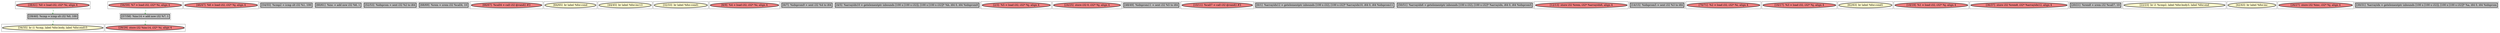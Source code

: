 
digraph G {



node1884->node1895 [style=dotted,color=forestgreen,label="T",fontcolor=forestgreen ]
node1891->node1878 [style=dotted,color=forestgreen,label="T",fontcolor=forestgreen ]
node1895->node1881 [style=dotted,color=forestgreen,label="T",fontcolor=forestgreen ]
node1882->node1891 [style=dotted,color=forestgreen,label="T",fontcolor=forestgreen ]


subgraph cluster33 {


node1897 [penwidth=3.0,fontsize=20,fillcolor=lightcoral,label="[46/47]  %6 = load i32, i32* %j, align 4",shape=ellipse,style=filled ]



}

subgraph cluster27 {


node1891 [penwidth=3.0,fontsize=20,fillcolor=grey,label="[57/58]  %inc14 = add nsw i32 %7, 1",shape=rectangle,style=filled ]



}

subgraph cluster28 {


node1892 [penwidth=3.0,fontsize=20,fillcolor=grey,label="[54/55]  %cmp2 = icmp slt i32 %1, 100",shape=rectangle,style=filled ]



}

subgraph cluster26 {


node1890 [penwidth=3.0,fontsize=20,fillcolor=grey,label="[60/61]  %inc = add nsw i32 %6, 1",shape=rectangle,style=filled ]



}

subgraph cluster29 {


node1893 [penwidth=3.0,fontsize=20,fillcolor=grey,label="[52/53]  %idxprom = sext i32 %2 to i64",shape=rectangle,style=filled ]



}

subgraph cluster25 {


node1889 [penwidth=3.0,fontsize=20,fillcolor=grey,label="[68/69]  %rem = srem i32 %call4, 10",shape=rectangle,style=filled ]



}

subgraph cluster24 {


node1888 [penwidth=3.0,fontsize=20,fillcolor=lightcoral,label="[66/67]  %call4 = call i32 @rand() #3",shape=ellipse,style=filled ]



}

subgraph cluster22 {


node1886 [penwidth=3.0,fontsize=20,fillcolor=lemonchiffon,label="[64/65]  br label %for.cond",shape=ellipse,style=filled ]



}

subgraph cluster20 {


node1884 [penwidth=3.0,fontsize=20,fillcolor=lightcoral,label="[38/41]  %0 = load i32, i32* %i, align 4",shape=ellipse,style=filled ]



}

subgraph cluster18 {


node1882 [penwidth=3.0,fontsize=20,fillcolor=lightcoral,label="[56/59]  %7 = load i32, i32* %i, align 4",shape=ellipse,style=filled ]



}

subgraph cluster34 {


node1898 [penwidth=3.0,fontsize=20,fillcolor=lemonchiffon,label="[44/45]  br label %for.inc13",shape=ellipse,style=filled ]



}

subgraph cluster16 {


node1880 [penwidth=3.0,fontsize=20,fillcolor=lemonchiffon,label="[32/33]  br label %for.cond1",shape=ellipse,style=filled ]



}

subgraph cluster17 {


node1881 [penwidth=3.0,fontsize=20,fillcolor=lemonchiffon,label="[34/35]  br i1 %cmp, label %for.body, label %for.end15",shape=ellipse,style=filled ]



}

subgraph cluster4 {


node1868 [penwidth=3.0,fontsize=20,fillcolor=lightcoral,label="[8/9]  %4 = load i32, i32* %i, align 4",shape=ellipse,style=filled ]



}

subgraph cluster3 {


node1867 [penwidth=3.0,fontsize=20,fillcolor=grey,label="[6/7]  %idxprom9 = sext i32 %4 to i64",shape=rectangle,style=filled ]



}

subgraph cluster2 {


node1866 [penwidth=3.0,fontsize=20,fillcolor=grey,label="[4/5]  %arrayidx10 = getelementptr inbounds [100 x [100 x i32]], [100 x [100 x i32]]* %b, i64 0, i64 %idxprom9",shape=rectangle,style=filled ]



}

subgraph cluster1 {


node1865 [penwidth=3.0,fontsize=20,fillcolor=lightcoral,label="[2/3]  %5 = load i32, i32* %j, align 4",shape=ellipse,style=filled ]



}

subgraph cluster12 {


node1876 [penwidth=3.0,fontsize=20,fillcolor=lightcoral,label="[24/25]  store i32 0, i32* %j, align 4",shape=ellipse,style=filled ]



}

subgraph cluster32 {


node1896 [penwidth=3.0,fontsize=20,fillcolor=grey,label="[48/49]  %idxprom11 = sext i32 %5 to i64",shape=rectangle,style=filled ]



}

subgraph cluster5 {


node1869 [penwidth=3.0,fontsize=20,fillcolor=lightcoral,label="[10/11]  %call7 = call i32 @rand() #3",shape=ellipse,style=filled ]



}

subgraph cluster0 {


node1864 [penwidth=3.0,fontsize=20,fillcolor=grey,label="[0/1]  %arrayidx12 = getelementptr inbounds [100 x i32], [100 x i32]* %arrayidx10, i64 0, i64 %idxprom11",shape=rectangle,style=filled ]



}

subgraph cluster31 {


node1895 [penwidth=3.0,fontsize=20,fillcolor=grey,label="[39/40]  %cmp = icmp slt i32 %0, 100",shape=rectangle,style=filled ]



}

subgraph cluster30 {


node1894 [penwidth=3.0,fontsize=20,fillcolor=grey,label="[50/51]  %arrayidx6 = getelementptr inbounds [100 x i32], [100 x i32]* %arrayidx, i64 0, i64 %idxprom5",shape=rectangle,style=filled ]



}

subgraph cluster6 {


node1870 [penwidth=3.0,fontsize=20,fillcolor=lightcoral,label="[12/13]  store i32 %rem, i32* %arrayidx6, align 4",shape=ellipse,style=filled ]



}

subgraph cluster14 {


node1878 [penwidth=3.0,fontsize=20,fillcolor=lightcoral,label="[28/29]  store i32 %inc14, i32* %i, align 4",shape=ellipse,style=filled ]



}

subgraph cluster7 {


node1871 [penwidth=3.0,fontsize=20,fillcolor=grey,label="[14/15]  %idxprom5 = sext i32 %3 to i64",shape=rectangle,style=filled ]



}

subgraph cluster23 {


node1887 [penwidth=3.0,fontsize=20,fillcolor=lightcoral,label="[70/71]  %2 = load i32, i32* %i, align 4",shape=ellipse,style=filled ]



}

subgraph cluster8 {


node1872 [penwidth=3.0,fontsize=20,fillcolor=lightcoral,label="[16/17]  %3 = load i32, i32* %j, align 4",shape=ellipse,style=filled ]



}

subgraph cluster21 {


node1885 [penwidth=3.0,fontsize=20,fillcolor=lemonchiffon,label="[62/63]  br label %for.cond1",shape=ellipse,style=filled ]



}

subgraph cluster9 {


node1873 [penwidth=3.0,fontsize=20,fillcolor=lightcoral,label="[18/19]  %1 = load i32, i32* %j, align 4",shape=ellipse,style=filled ]



}

subgraph cluster19 {


node1883 [penwidth=3.0,fontsize=20,fillcolor=lightcoral,label="[36/37]  store i32 %rem8, i32* %arrayidx12, align 4",shape=ellipse,style=filled ]



}

subgraph cluster10 {


node1874 [penwidth=3.0,fontsize=20,fillcolor=grey,label="[20/21]  %rem8 = srem i32 %call7, 10",shape=rectangle,style=filled ]



}

subgraph cluster11 {


node1875 [penwidth=3.0,fontsize=20,fillcolor=lemonchiffon,label="[22/23]  br i1 %cmp2, label %for.body3, label %for.end",shape=ellipse,style=filled ]



}

subgraph cluster35 {


node1899 [penwidth=3.0,fontsize=20,fillcolor=lemonchiffon,label="[42/43]  br label %for.inc",shape=ellipse,style=filled ]



}

subgraph cluster13 {


node1877 [penwidth=3.0,fontsize=20,fillcolor=lightcoral,label="[26/27]  store i32 %inc, i32* %j, align 4",shape=ellipse,style=filled ]



}

subgraph cluster15 {


node1879 [penwidth=3.0,fontsize=20,fillcolor=grey,label="[30/31]  %arrayidx = getelementptr inbounds [100 x [100 x i32]], [100 x [100 x i32]]* %a, i64 0, i64 %idxprom",shape=rectangle,style=filled ]



}

}
